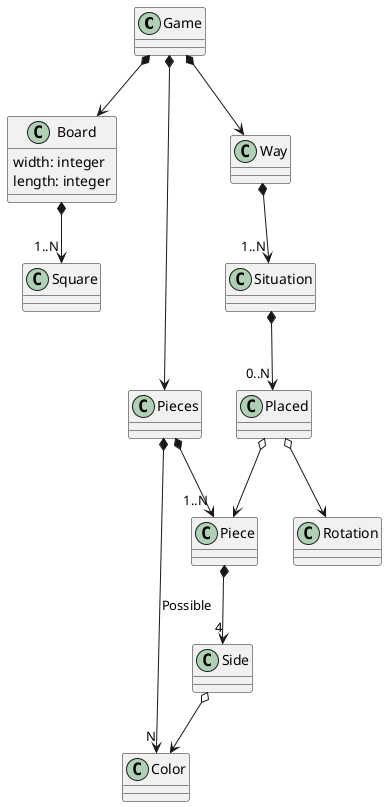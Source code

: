 @startuml
class Game
class Board {
    width: integer
    length: integer
}
class Pieces
class Square
class Piece
class Color
class Side
class Situation
class Placed
class Rotation
class Way
Game *--> Board
Game *--> Pieces
Game *--> Way
Board *--> "1..N" Square
Pieces *--> "N" Color: Possible
Pieces *--> "1..N" Piece :""
Piece *--> "4" Side :""
Way *--> "1..N" Situation
Side o--> Color
Situation *--> "0..N" Placed :""
Placed o--> Piece
Placed o--> Rotation
@enduml